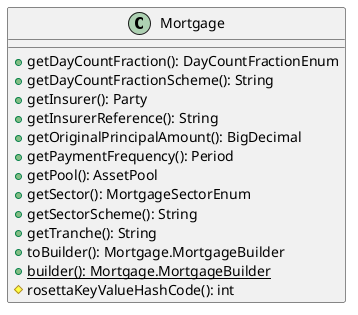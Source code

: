 @startuml

    class Mortgage [[Mortgage.html]] {
        +getDayCountFraction(): DayCountFractionEnum
        +getDayCountFractionScheme(): String
        +getInsurer(): Party
        +getInsurerReference(): String
        +getOriginalPrincipalAmount(): BigDecimal
        +getPaymentFrequency(): Period
        +getPool(): AssetPool
        +getSector(): MortgageSectorEnum
        +getSectorScheme(): String
        +getTranche(): String
        +toBuilder(): Mortgage.MortgageBuilder
        {static} +builder(): Mortgage.MortgageBuilder
        #rosettaKeyValueHashCode(): int
    }

@enduml
